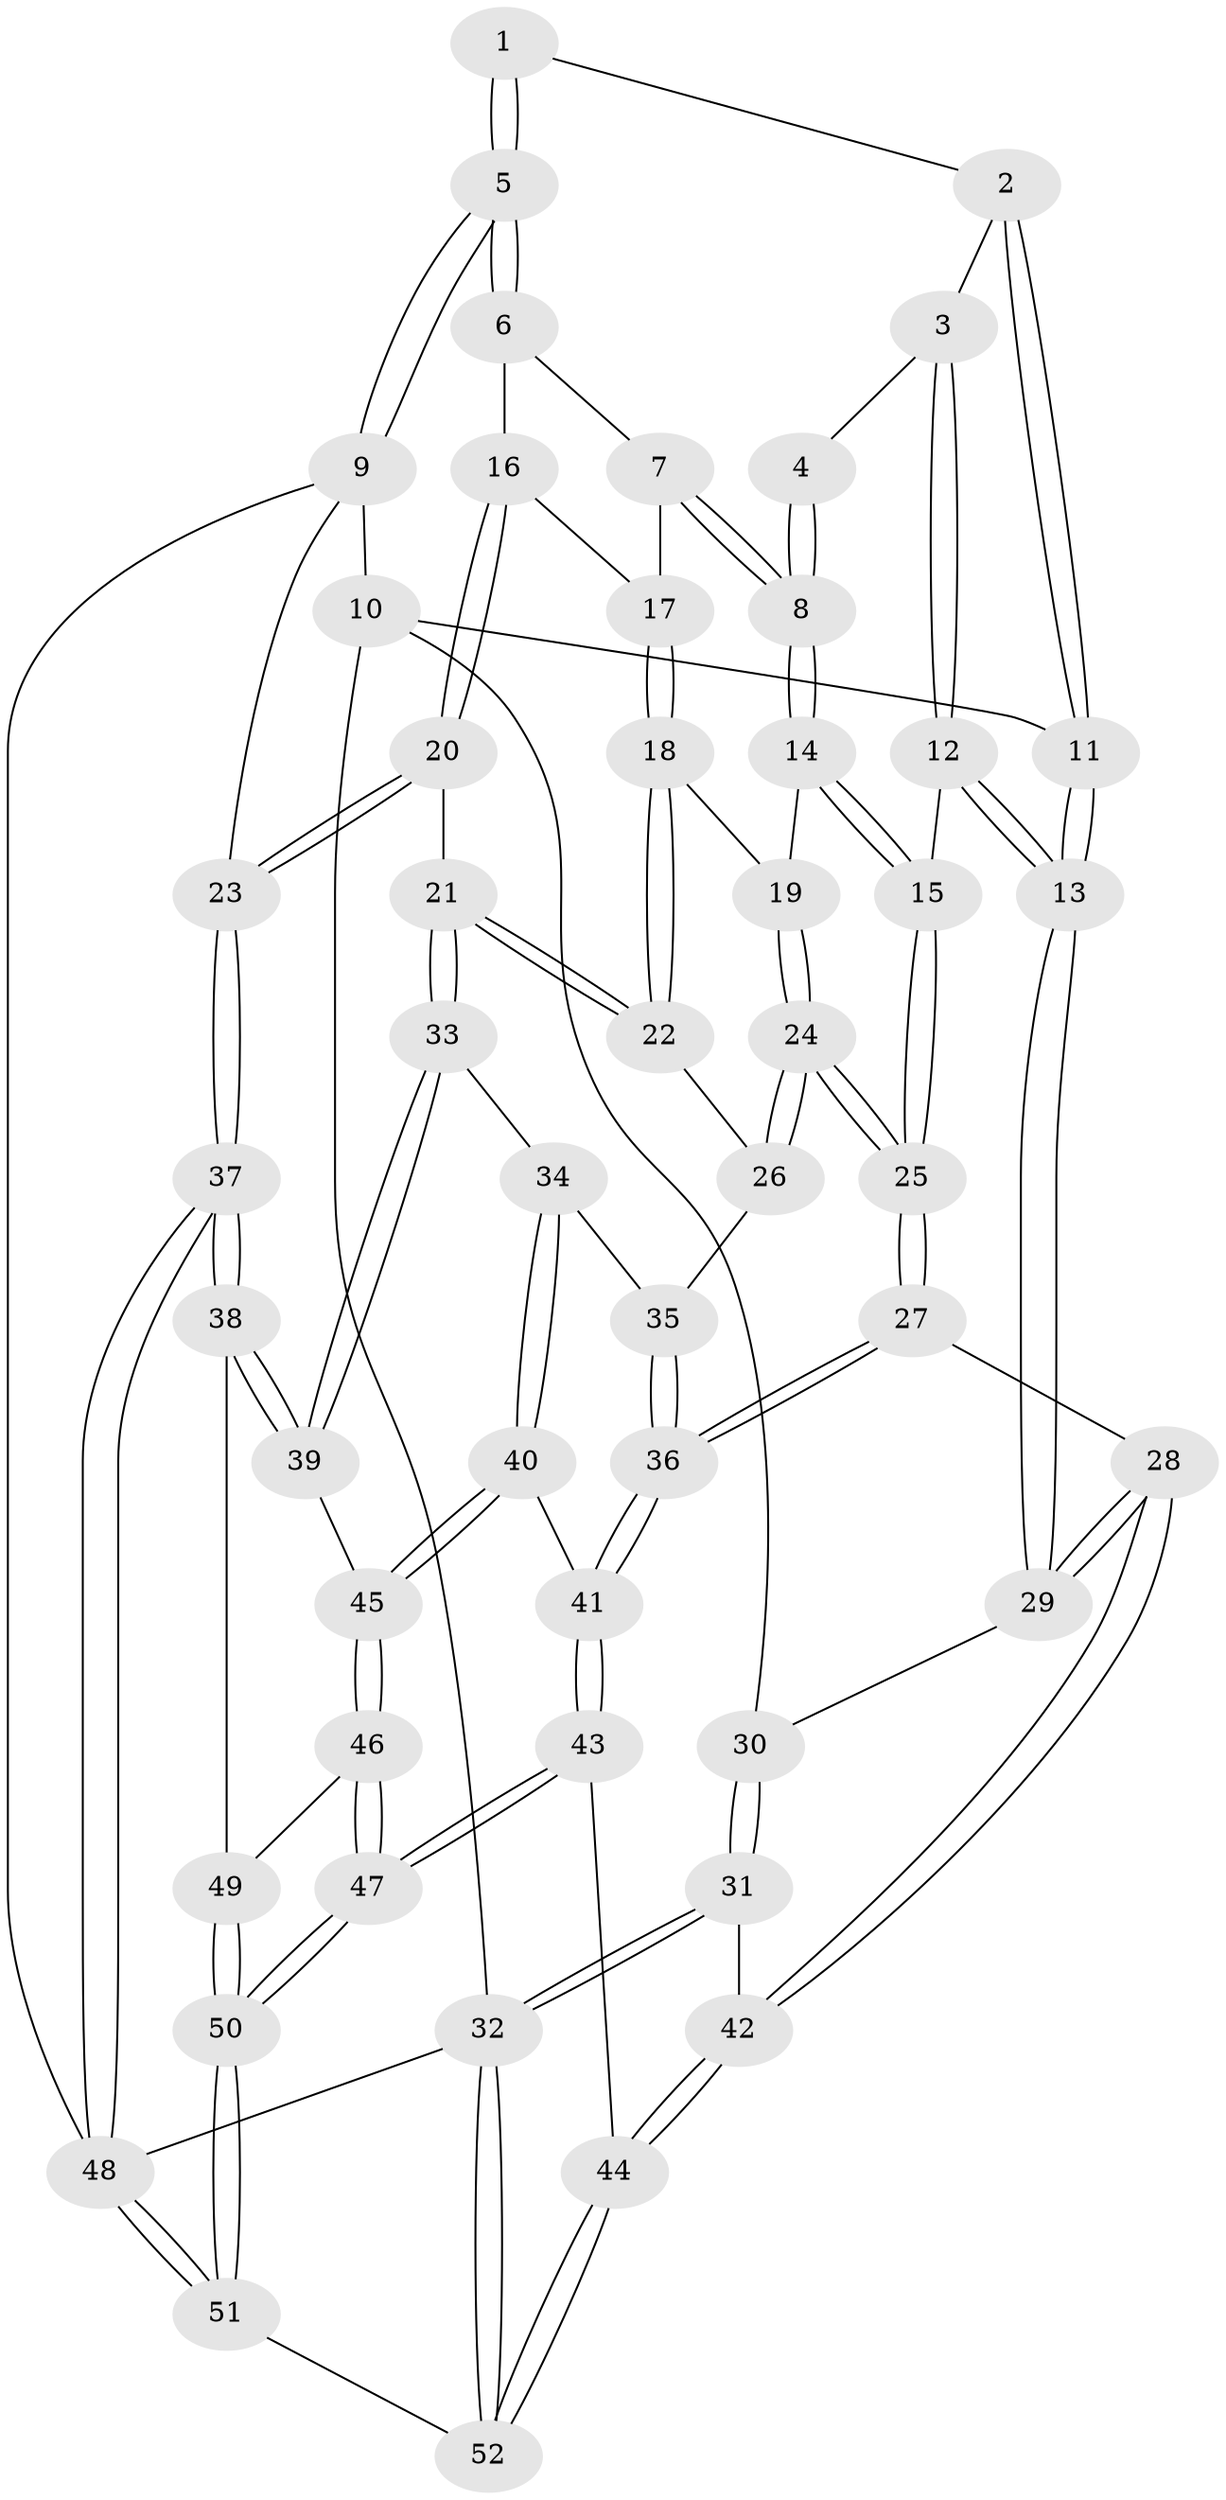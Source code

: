 // Generated by graph-tools (version 1.1) at 2025/27/03/09/25 03:27:02]
// undirected, 52 vertices, 127 edges
graph export_dot {
graph [start="1"]
  node [color=gray90,style=filled];
  1 [pos="+0.8286487180126137+0"];
  2 [pos="+0.15270732771190887+0"];
  3 [pos="+0.2877567087047461+0.07069184313053363"];
  4 [pos="+0.5784048002825097+0.2173076233831817"];
  5 [pos="+1+0"];
  6 [pos="+0.9550976267647426+0.13061619505970185"];
  7 [pos="+0.6096242737668776+0.258679718119714"];
  8 [pos="+0.6066470065693516+0.25922245355628687"];
  9 [pos="+1+0"];
  10 [pos="+0+0"];
  11 [pos="+0+0"];
  12 [pos="+0.3501612191395838+0.35350636343400454"];
  13 [pos="+0.16605129397424734+0.48714605826779145"];
  14 [pos="+0.603430072014641+0.31313201936048046"];
  15 [pos="+0.36777991155649764+0.37196323538735704"];
  16 [pos="+0.8586708356240036+0.307912625991704"];
  17 [pos="+0.79341117613947+0.317699719231784"];
  18 [pos="+0.6691166350970297+0.39528773353835195"];
  19 [pos="+0.6117327599422+0.3497575192966194"];
  20 [pos="+0.8425312199380529+0.5030617631633417"];
  21 [pos="+0.8062562240135736+0.519384482867032"];
  22 [pos="+0.7430485995211037+0.5000354814632736"];
  23 [pos="+1+0.5737453557460982"];
  24 [pos="+0.47549935808835936+0.525343411691294"];
  25 [pos="+0.45024520710891675+0.5363642074469529"];
  26 [pos="+0.6430532723426128+0.5492665352350034"];
  27 [pos="+0.4398878599129272+0.5583334700634522"];
  28 [pos="+0.16100106549984844+0.585201173964397"];
  29 [pos="+0.16064980733217615+0.5750154923154013"];
  30 [pos="+0+0.2865812543505297"];
  31 [pos="+0+0.702223748142914"];
  32 [pos="+0+1"];
  33 [pos="+0.781593162665133+0.667734201927578"];
  34 [pos="+0.6667832733515245+0.6599730391521094"];
  35 [pos="+0.6390880418898971+0.6247047238239767"];
  36 [pos="+0.46980689482128163+0.7127781742676018"];
  37 [pos="+1+0.813502929120674"];
  38 [pos="+0.8580039748003976+0.7920629272779146"];
  39 [pos="+0.800023762269364+0.743084651251389"];
  40 [pos="+0.6047198254178515+0.7601944926336386"];
  41 [pos="+0.4697963608004606+0.716647384153735"];
  42 [pos="+0.1494510625271575+0.6043101785666638"];
  43 [pos="+0.3902535103242463+0.8271784393306361"];
  44 [pos="+0.29792517934664214+0.8739673877374743"];
  45 [pos="+0.6453643192334563+0.7930523614370513"];
  46 [pos="+0.6451524988482205+0.8541833556159589"];
  47 [pos="+0.637952886841027+0.9896160023296127"];
  48 [pos="+1+1"];
  49 [pos="+0.8265801460375879+0.8440707536059201"];
  50 [pos="+0.6898820727950579+1"];
  51 [pos="+0.7004777643442672+1"];
  52 [pos="+0.06891726920696414+1"];
  1 -- 2;
  1 -- 5;
  1 -- 5;
  2 -- 3;
  2 -- 11;
  2 -- 11;
  3 -- 4;
  3 -- 12;
  3 -- 12;
  4 -- 8;
  4 -- 8;
  5 -- 6;
  5 -- 6;
  5 -- 9;
  5 -- 9;
  6 -- 7;
  6 -- 16;
  7 -- 8;
  7 -- 8;
  7 -- 17;
  8 -- 14;
  8 -- 14;
  9 -- 10;
  9 -- 23;
  9 -- 48;
  10 -- 11;
  10 -- 30;
  10 -- 32;
  11 -- 13;
  11 -- 13;
  12 -- 13;
  12 -- 13;
  12 -- 15;
  13 -- 29;
  13 -- 29;
  14 -- 15;
  14 -- 15;
  14 -- 19;
  15 -- 25;
  15 -- 25;
  16 -- 17;
  16 -- 20;
  16 -- 20;
  17 -- 18;
  17 -- 18;
  18 -- 19;
  18 -- 22;
  18 -- 22;
  19 -- 24;
  19 -- 24;
  20 -- 21;
  20 -- 23;
  20 -- 23;
  21 -- 22;
  21 -- 22;
  21 -- 33;
  21 -- 33;
  22 -- 26;
  23 -- 37;
  23 -- 37;
  24 -- 25;
  24 -- 25;
  24 -- 26;
  24 -- 26;
  25 -- 27;
  25 -- 27;
  26 -- 35;
  27 -- 28;
  27 -- 36;
  27 -- 36;
  28 -- 29;
  28 -- 29;
  28 -- 42;
  28 -- 42;
  29 -- 30;
  30 -- 31;
  30 -- 31;
  31 -- 32;
  31 -- 32;
  31 -- 42;
  32 -- 52;
  32 -- 52;
  32 -- 48;
  33 -- 34;
  33 -- 39;
  33 -- 39;
  34 -- 35;
  34 -- 40;
  34 -- 40;
  35 -- 36;
  35 -- 36;
  36 -- 41;
  36 -- 41;
  37 -- 38;
  37 -- 38;
  37 -- 48;
  37 -- 48;
  38 -- 39;
  38 -- 39;
  38 -- 49;
  39 -- 45;
  40 -- 41;
  40 -- 45;
  40 -- 45;
  41 -- 43;
  41 -- 43;
  42 -- 44;
  42 -- 44;
  43 -- 44;
  43 -- 47;
  43 -- 47;
  44 -- 52;
  44 -- 52;
  45 -- 46;
  45 -- 46;
  46 -- 47;
  46 -- 47;
  46 -- 49;
  47 -- 50;
  47 -- 50;
  48 -- 51;
  48 -- 51;
  49 -- 50;
  49 -- 50;
  50 -- 51;
  50 -- 51;
  51 -- 52;
}

